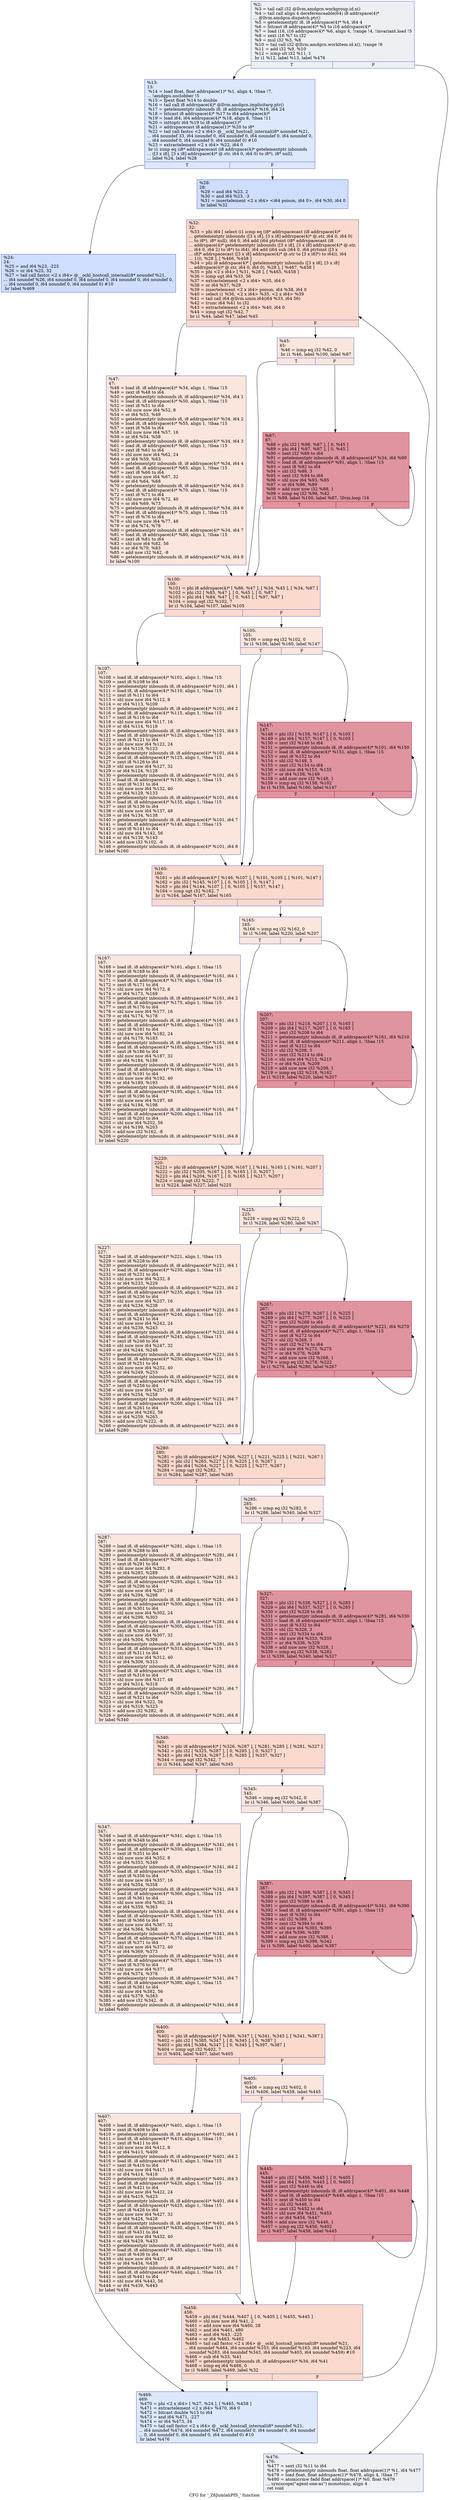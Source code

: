 digraph "CFG for '_Z6JumlahPfS_' function" {
	label="CFG for '_Z6JumlahPfS_' function";

	Node0x576a110 [shape=record,color="#3d50c3ff", style=filled, fillcolor="#d6dce470",label="{%2:\l  %3 = tail call i32 @llvm.amdgcn.workgroup.id.x()\l  %4 = tail call align 4 dereferenceable(64) i8 addrspace(4)*\l... @llvm.amdgcn.dispatch.ptr()\l  %5 = getelementptr i8, i8 addrspace(4)* %4, i64 4\l  %6 = bitcast i8 addrspace(4)* %5 to i16 addrspace(4)*\l  %7 = load i16, i16 addrspace(4)* %6, align 4, !range !4, !invariant.load !5\l  %8 = zext i16 %7 to i32\l  %9 = mul i32 %3, %8\l  %10 = tail call i32 @llvm.amdgcn.workitem.id.x(), !range !6\l  %11 = add i32 %9, %10\l  %12 = icmp slt i32 %11, 1\l  br i1 %12, label %13, label %476\l|{<s0>T|<s1>F}}"];
	Node0x576a110:s0 -> Node0x576c070;
	Node0x576a110:s1 -> Node0x576c100;
	Node0x576c070 [shape=record,color="#3d50c3ff", style=filled, fillcolor="#b2ccfb70",label="{%13:\l13:                                               \l  %14 = load float, float addrspace(1)* %1, align 4, !tbaa !7,\l... !amdgpu.noclobber !5\l  %15 = fpext float %14 to double\l  %16 = tail call i8 addrspace(4)* @llvm.amdgcn.implicitarg.ptr()\l  %17 = getelementptr inbounds i8, i8 addrspace(4)* %16, i64 24\l  %18 = bitcast i8 addrspace(4)* %17 to i64 addrspace(4)*\l  %19 = load i64, i64 addrspace(4)* %18, align 8, !tbaa !11\l  %20 = inttoptr i64 %19 to i8 addrspace(1)*\l  %21 = addrspacecast i8 addrspace(1)* %20 to i8*\l  %22 = tail call fastcc \<2 x i64\> @__ockl_hostcall_internal(i8* noundef %21,\l... i64 noundef 33, i64 noundef 0, i64 noundef 0, i64 noundef 0, i64 noundef 0,\l... i64 noundef 0, i64 noundef 0, i64 noundef 0) #10\l  %23 = extractelement \<2 x i64\> %22, i64 0\l  br i1 icmp eq (i8* addrspacecast (i8 addrspace(4)* getelementptr inbounds\l... ([3 x i8], [3 x i8] addrspace(4)* @.str, i64 0, i64 0) to i8*), i8* null),\l... label %24, label %28\l|{<s0>T|<s1>F}}"];
	Node0x576c070:s0 -> Node0x576d9b0;
	Node0x576c070:s1 -> Node0x576e3a0;
	Node0x576d9b0 [shape=record,color="#3d50c3ff", style=filled, fillcolor="#93b5fe70",label="{%24:\l24:                                               \l  %25 = and i64 %23, -225\l  %26 = or i64 %25, 32\l  %27 = tail call fastcc \<2 x i64\> @__ockl_hostcall_internal(i8* noundef %21,\l... i64 noundef %26, i64 noundef 0, i64 noundef 0, i64 noundef 0, i64 noundef 0,\l... i64 noundef 0, i64 noundef 0, i64 noundef 0) #10\l  br label %469\l}"];
	Node0x576d9b0 -> Node0x576e660;
	Node0x576e3a0 [shape=record,color="#3d50c3ff", style=filled, fillcolor="#93b5fe70",label="{%28:\l28:                                               \l  %29 = and i64 %23, 2\l  %30 = and i64 %23, -3\l  %31 = insertelement \<2 x i64\> \<i64 poison, i64 0\>, i64 %30, i64 0\l  br label %32\l}"];
	Node0x576e3a0 -> Node0x576f200;
	Node0x576f200 [shape=record,color="#3d50c3ff", style=filled, fillcolor="#f7ac8e70",label="{%32:\l32:                                               \l  %33 = phi i64 [ select (i1 icmp eq (i8* addrspacecast (i8 addrspace(4)*\l... getelementptr inbounds ([3 x i8], [3 x i8] addrspace(4)* @.str, i64 0, i64 0)\l... to i8*), i8* null), i64 0, i64 add (i64 ptrtoint (i8* addrspacecast (i8\l... addrspace(4)* getelementptr inbounds ([3 x i8], [3 x i8] addrspace(4)* @.str,\l... i64 0, i64 2) to i8*) to i64), i64 add (i64 sub (i64 0, i64 ptrtoint ([3 x\l... i8]* addrspacecast ([3 x i8] addrspace(4)* @.str to [3 x i8]*) to i64)), i64\l... 1))), %28 ], [ %466, %458 ]\l  %34 = phi i8 addrspace(4)* [ getelementptr inbounds ([3 x i8], [3 x i8]\l... addrspace(4)* @.str, i64 0, i64 0), %28 ], [ %467, %458 ]\l  %35 = phi \<2 x i64\> [ %31, %28 ], [ %465, %458 ]\l  %36 = icmp ugt i64 %33, 56\l  %37 = extractelement \<2 x i64\> %35, i64 0\l  %38 = or i64 %37, %29\l  %39 = insertelement \<2 x i64\> poison, i64 %38, i64 0\l  %40 = select i1 %36, \<2 x i64\> %35, \<2 x i64\> %39\l  %41 = tail call i64 @llvm.umin.i64(i64 %33, i64 56)\l  %42 = trunc i64 %41 to i32\l  %43 = extractelement \<2 x i64\> %40, i64 0\l  %44 = icmp ugt i32 %42, 7\l  br i1 %44, label %47, label %45\l|{<s0>T|<s1>F}}"];
	Node0x576f200:s0 -> Node0x5770240;
	Node0x576f200:s1 -> Node0x57702d0;
	Node0x57702d0 [shape=record,color="#3d50c3ff", style=filled, fillcolor="#f3c7b170",label="{%45:\l45:                                               \l  %46 = icmp eq i32 %42, 0\l  br i1 %46, label %100, label %87\l|{<s0>T|<s1>F}}"];
	Node0x57702d0:s0 -> Node0x57704d0;
	Node0x57702d0:s1 -> Node0x5770520;
	Node0x5770240 [shape=record,color="#3d50c3ff", style=filled, fillcolor="#f3c7b170",label="{%47:\l47:                                               \l  %48 = load i8, i8 addrspace(4)* %34, align 1, !tbaa !15\l  %49 = zext i8 %48 to i64\l  %50 = getelementptr inbounds i8, i8 addrspace(4)* %34, i64 1\l  %51 = load i8, i8 addrspace(4)* %50, align 1, !tbaa !15\l  %52 = zext i8 %51 to i64\l  %53 = shl nuw nsw i64 %52, 8\l  %54 = or i64 %53, %49\l  %55 = getelementptr inbounds i8, i8 addrspace(4)* %34, i64 2\l  %56 = load i8, i8 addrspace(4)* %55, align 1, !tbaa !15\l  %57 = zext i8 %56 to i64\l  %58 = shl nuw nsw i64 %57, 16\l  %59 = or i64 %54, %58\l  %60 = getelementptr inbounds i8, i8 addrspace(4)* %34, i64 3\l  %61 = load i8, i8 addrspace(4)* %60, align 1, !tbaa !15\l  %62 = zext i8 %61 to i64\l  %63 = shl nuw nsw i64 %62, 24\l  %64 = or i64 %59, %63\l  %65 = getelementptr inbounds i8, i8 addrspace(4)* %34, i64 4\l  %66 = load i8, i8 addrspace(4)* %65, align 1, !tbaa !15\l  %67 = zext i8 %66 to i64\l  %68 = shl nuw nsw i64 %67, 32\l  %69 = or i64 %64, %68\l  %70 = getelementptr inbounds i8, i8 addrspace(4)* %34, i64 5\l  %71 = load i8, i8 addrspace(4)* %70, align 1, !tbaa !15\l  %72 = zext i8 %71 to i64\l  %73 = shl nuw nsw i64 %72, 40\l  %74 = or i64 %69, %73\l  %75 = getelementptr inbounds i8, i8 addrspace(4)* %34, i64 6\l  %76 = load i8, i8 addrspace(4)* %75, align 1, !tbaa !15\l  %77 = zext i8 %76 to i64\l  %78 = shl nuw nsw i64 %77, 48\l  %79 = or i64 %74, %78\l  %80 = getelementptr inbounds i8, i8 addrspace(4)* %34, i64 7\l  %81 = load i8, i8 addrspace(4)* %80, align 1, !tbaa !15\l  %82 = zext i8 %81 to i64\l  %83 = shl nuw i64 %82, 56\l  %84 = or i64 %79, %83\l  %85 = add nsw i32 %42, -8\l  %86 = getelementptr inbounds i8, i8 addrspace(4)* %34, i64 8\l  br label %100\l}"];
	Node0x5770240 -> Node0x57704d0;
	Node0x5770520 [shape=record,color="#b70d28ff", style=filled, fillcolor="#b70d2870",label="{%87:\l87:                                               \l  %88 = phi i32 [ %98, %87 ], [ 0, %45 ]\l  %89 = phi i64 [ %97, %87 ], [ 0, %45 ]\l  %90 = zext i32 %88 to i64\l  %91 = getelementptr inbounds i8, i8 addrspace(4)* %34, i64 %90\l  %92 = load i8, i8 addrspace(4)* %91, align 1, !tbaa !15\l  %93 = zext i8 %92 to i64\l  %94 = shl i32 %88, 3\l  %95 = zext i32 %94 to i64\l  %96 = shl nuw i64 %93, %95\l  %97 = or i64 %96, %89\l  %98 = add nuw nsw i32 %88, 1\l  %99 = icmp eq i32 %98, %42\l  br i1 %99, label %100, label %87, !llvm.loop !16\l|{<s0>T|<s1>F}}"];
	Node0x5770520:s0 -> Node0x57704d0;
	Node0x5770520:s1 -> Node0x5770520;
	Node0x57704d0 [shape=record,color="#3d50c3ff", style=filled, fillcolor="#f7ac8e70",label="{%100:\l100:                                              \l  %101 = phi i8 addrspace(4)* [ %86, %47 ], [ %34, %45 ], [ %34, %87 ]\l  %102 = phi i32 [ %85, %47 ], [ 0, %45 ], [ 0, %87 ]\l  %103 = phi i64 [ %84, %47 ], [ 0, %45 ], [ %97, %87 ]\l  %104 = icmp ugt i32 %102, 7\l  br i1 %104, label %107, label %105\l|{<s0>T|<s1>F}}"];
	Node0x57704d0:s0 -> Node0x57731c0;
	Node0x57704d0:s1 -> Node0x5773210;
	Node0x5773210 [shape=record,color="#3d50c3ff", style=filled, fillcolor="#f3c7b170",label="{%105:\l105:                                              \l  %106 = icmp eq i32 %102, 0\l  br i1 %106, label %160, label %147\l|{<s0>T|<s1>F}}"];
	Node0x5773210:s0 -> Node0x57733e0;
	Node0x5773210:s1 -> Node0x5773430;
	Node0x57731c0 [shape=record,color="#3d50c3ff", style=filled, fillcolor="#f3c7b170",label="{%107:\l107:                                              \l  %108 = load i8, i8 addrspace(4)* %101, align 1, !tbaa !15\l  %109 = zext i8 %108 to i64\l  %110 = getelementptr inbounds i8, i8 addrspace(4)* %101, i64 1\l  %111 = load i8, i8 addrspace(4)* %110, align 1, !tbaa !15\l  %112 = zext i8 %111 to i64\l  %113 = shl nuw nsw i64 %112, 8\l  %114 = or i64 %113, %109\l  %115 = getelementptr inbounds i8, i8 addrspace(4)* %101, i64 2\l  %116 = load i8, i8 addrspace(4)* %115, align 1, !tbaa !15\l  %117 = zext i8 %116 to i64\l  %118 = shl nuw nsw i64 %117, 16\l  %119 = or i64 %114, %118\l  %120 = getelementptr inbounds i8, i8 addrspace(4)* %101, i64 3\l  %121 = load i8, i8 addrspace(4)* %120, align 1, !tbaa !15\l  %122 = zext i8 %121 to i64\l  %123 = shl nuw nsw i64 %122, 24\l  %124 = or i64 %119, %123\l  %125 = getelementptr inbounds i8, i8 addrspace(4)* %101, i64 4\l  %126 = load i8, i8 addrspace(4)* %125, align 1, !tbaa !15\l  %127 = zext i8 %126 to i64\l  %128 = shl nuw nsw i64 %127, 32\l  %129 = or i64 %124, %128\l  %130 = getelementptr inbounds i8, i8 addrspace(4)* %101, i64 5\l  %131 = load i8, i8 addrspace(4)* %130, align 1, !tbaa !15\l  %132 = zext i8 %131 to i64\l  %133 = shl nuw nsw i64 %132, 40\l  %134 = or i64 %129, %133\l  %135 = getelementptr inbounds i8, i8 addrspace(4)* %101, i64 6\l  %136 = load i8, i8 addrspace(4)* %135, align 1, !tbaa !15\l  %137 = zext i8 %136 to i64\l  %138 = shl nuw nsw i64 %137, 48\l  %139 = or i64 %134, %138\l  %140 = getelementptr inbounds i8, i8 addrspace(4)* %101, i64 7\l  %141 = load i8, i8 addrspace(4)* %140, align 1, !tbaa !15\l  %142 = zext i8 %141 to i64\l  %143 = shl nuw i64 %142, 56\l  %144 = or i64 %139, %143\l  %145 = add nsw i32 %102, -8\l  %146 = getelementptr inbounds i8, i8 addrspace(4)* %101, i64 8\l  br label %160\l}"];
	Node0x57731c0 -> Node0x57733e0;
	Node0x5773430 [shape=record,color="#b70d28ff", style=filled, fillcolor="#b70d2870",label="{%147:\l147:                                              \l  %148 = phi i32 [ %158, %147 ], [ 0, %105 ]\l  %149 = phi i64 [ %157, %147 ], [ 0, %105 ]\l  %150 = zext i32 %148 to i64\l  %151 = getelementptr inbounds i8, i8 addrspace(4)* %101, i64 %150\l  %152 = load i8, i8 addrspace(4)* %151, align 1, !tbaa !15\l  %153 = zext i8 %152 to i64\l  %154 = shl i32 %148, 3\l  %155 = zext i32 %154 to i64\l  %156 = shl nuw i64 %153, %155\l  %157 = or i64 %156, %149\l  %158 = add nuw nsw i32 %148, 1\l  %159 = icmp eq i32 %158, %102\l  br i1 %159, label %160, label %147\l|{<s0>T|<s1>F}}"];
	Node0x5773430:s0 -> Node0x57733e0;
	Node0x5773430:s1 -> Node0x5773430;
	Node0x57733e0 [shape=record,color="#3d50c3ff", style=filled, fillcolor="#f7ac8e70",label="{%160:\l160:                                              \l  %161 = phi i8 addrspace(4)* [ %146, %107 ], [ %101, %105 ], [ %101, %147 ]\l  %162 = phi i32 [ %145, %107 ], [ 0, %105 ], [ 0, %147 ]\l  %163 = phi i64 [ %144, %107 ], [ 0, %105 ], [ %157, %147 ]\l  %164 = icmp ugt i32 %162, 7\l  br i1 %164, label %167, label %165\l|{<s0>T|<s1>F}}"];
	Node0x57733e0:s0 -> Node0x57758d0;
	Node0x57733e0:s1 -> Node0x5775920;
	Node0x5775920 [shape=record,color="#3d50c3ff", style=filled, fillcolor="#f3c7b170",label="{%165:\l165:                                              \l  %166 = icmp eq i32 %162, 0\l  br i1 %166, label %220, label %207\l|{<s0>T|<s1>F}}"];
	Node0x5775920:s0 -> Node0x5775ab0;
	Node0x5775920:s1 -> Node0x5775b00;
	Node0x57758d0 [shape=record,color="#3d50c3ff", style=filled, fillcolor="#f3c7b170",label="{%167:\l167:                                              \l  %168 = load i8, i8 addrspace(4)* %161, align 1, !tbaa !15\l  %169 = zext i8 %168 to i64\l  %170 = getelementptr inbounds i8, i8 addrspace(4)* %161, i64 1\l  %171 = load i8, i8 addrspace(4)* %170, align 1, !tbaa !15\l  %172 = zext i8 %171 to i64\l  %173 = shl nuw nsw i64 %172, 8\l  %174 = or i64 %173, %169\l  %175 = getelementptr inbounds i8, i8 addrspace(4)* %161, i64 2\l  %176 = load i8, i8 addrspace(4)* %175, align 1, !tbaa !15\l  %177 = zext i8 %176 to i64\l  %178 = shl nuw nsw i64 %177, 16\l  %179 = or i64 %174, %178\l  %180 = getelementptr inbounds i8, i8 addrspace(4)* %161, i64 3\l  %181 = load i8, i8 addrspace(4)* %180, align 1, !tbaa !15\l  %182 = zext i8 %181 to i64\l  %183 = shl nuw nsw i64 %182, 24\l  %184 = or i64 %179, %183\l  %185 = getelementptr inbounds i8, i8 addrspace(4)* %161, i64 4\l  %186 = load i8, i8 addrspace(4)* %185, align 1, !tbaa !15\l  %187 = zext i8 %186 to i64\l  %188 = shl nuw nsw i64 %187, 32\l  %189 = or i64 %184, %188\l  %190 = getelementptr inbounds i8, i8 addrspace(4)* %161, i64 5\l  %191 = load i8, i8 addrspace(4)* %190, align 1, !tbaa !15\l  %192 = zext i8 %191 to i64\l  %193 = shl nuw nsw i64 %192, 40\l  %194 = or i64 %189, %193\l  %195 = getelementptr inbounds i8, i8 addrspace(4)* %161, i64 6\l  %196 = load i8, i8 addrspace(4)* %195, align 1, !tbaa !15\l  %197 = zext i8 %196 to i64\l  %198 = shl nuw nsw i64 %197, 48\l  %199 = or i64 %194, %198\l  %200 = getelementptr inbounds i8, i8 addrspace(4)* %161, i64 7\l  %201 = load i8, i8 addrspace(4)* %200, align 1, !tbaa !15\l  %202 = zext i8 %201 to i64\l  %203 = shl nuw i64 %202, 56\l  %204 = or i64 %199, %203\l  %205 = add nsw i32 %162, -8\l  %206 = getelementptr inbounds i8, i8 addrspace(4)* %161, i64 8\l  br label %220\l}"];
	Node0x57758d0 -> Node0x5775ab0;
	Node0x5775b00 [shape=record,color="#b70d28ff", style=filled, fillcolor="#b70d2870",label="{%207:\l207:                                              \l  %208 = phi i32 [ %218, %207 ], [ 0, %165 ]\l  %209 = phi i64 [ %217, %207 ], [ 0, %165 ]\l  %210 = zext i32 %208 to i64\l  %211 = getelementptr inbounds i8, i8 addrspace(4)* %161, i64 %210\l  %212 = load i8, i8 addrspace(4)* %211, align 1, !tbaa !15\l  %213 = zext i8 %212 to i64\l  %214 = shl i32 %208, 3\l  %215 = zext i32 %214 to i64\l  %216 = shl nuw i64 %213, %215\l  %217 = or i64 %216, %209\l  %218 = add nuw nsw i32 %208, 1\l  %219 = icmp eq i32 %218, %162\l  br i1 %219, label %220, label %207\l|{<s0>T|<s1>F}}"];
	Node0x5775b00:s0 -> Node0x5775ab0;
	Node0x5775b00:s1 -> Node0x5775b00;
	Node0x5775ab0 [shape=record,color="#3d50c3ff", style=filled, fillcolor="#f7ac8e70",label="{%220:\l220:                                              \l  %221 = phi i8 addrspace(4)* [ %206, %167 ], [ %161, %165 ], [ %161, %207 ]\l  %222 = phi i32 [ %205, %167 ], [ 0, %165 ], [ 0, %207 ]\l  %223 = phi i64 [ %204, %167 ], [ 0, %165 ], [ %217, %207 ]\l  %224 = icmp ugt i32 %222, 7\l  br i1 %224, label %227, label %225\l|{<s0>T|<s1>F}}"];
	Node0x5775ab0:s0 -> Node0x5777b50;
	Node0x5775ab0:s1 -> Node0x5777ba0;
	Node0x5777ba0 [shape=record,color="#3d50c3ff", style=filled, fillcolor="#f3c7b170",label="{%225:\l225:                                              \l  %226 = icmp eq i32 %222, 0\l  br i1 %226, label %280, label %267\l|{<s0>T|<s1>F}}"];
	Node0x5777ba0:s0 -> Node0x5777d30;
	Node0x5777ba0:s1 -> Node0x5777d80;
	Node0x5777b50 [shape=record,color="#3d50c3ff", style=filled, fillcolor="#f3c7b170",label="{%227:\l227:                                              \l  %228 = load i8, i8 addrspace(4)* %221, align 1, !tbaa !15\l  %229 = zext i8 %228 to i64\l  %230 = getelementptr inbounds i8, i8 addrspace(4)* %221, i64 1\l  %231 = load i8, i8 addrspace(4)* %230, align 1, !tbaa !15\l  %232 = zext i8 %231 to i64\l  %233 = shl nuw nsw i64 %232, 8\l  %234 = or i64 %233, %229\l  %235 = getelementptr inbounds i8, i8 addrspace(4)* %221, i64 2\l  %236 = load i8, i8 addrspace(4)* %235, align 1, !tbaa !15\l  %237 = zext i8 %236 to i64\l  %238 = shl nuw nsw i64 %237, 16\l  %239 = or i64 %234, %238\l  %240 = getelementptr inbounds i8, i8 addrspace(4)* %221, i64 3\l  %241 = load i8, i8 addrspace(4)* %240, align 1, !tbaa !15\l  %242 = zext i8 %241 to i64\l  %243 = shl nuw nsw i64 %242, 24\l  %244 = or i64 %239, %243\l  %245 = getelementptr inbounds i8, i8 addrspace(4)* %221, i64 4\l  %246 = load i8, i8 addrspace(4)* %245, align 1, !tbaa !15\l  %247 = zext i8 %246 to i64\l  %248 = shl nuw nsw i64 %247, 32\l  %249 = or i64 %244, %248\l  %250 = getelementptr inbounds i8, i8 addrspace(4)* %221, i64 5\l  %251 = load i8, i8 addrspace(4)* %250, align 1, !tbaa !15\l  %252 = zext i8 %251 to i64\l  %253 = shl nuw nsw i64 %252, 40\l  %254 = or i64 %249, %253\l  %255 = getelementptr inbounds i8, i8 addrspace(4)* %221, i64 6\l  %256 = load i8, i8 addrspace(4)* %255, align 1, !tbaa !15\l  %257 = zext i8 %256 to i64\l  %258 = shl nuw nsw i64 %257, 48\l  %259 = or i64 %254, %258\l  %260 = getelementptr inbounds i8, i8 addrspace(4)* %221, i64 7\l  %261 = load i8, i8 addrspace(4)* %260, align 1, !tbaa !15\l  %262 = zext i8 %261 to i64\l  %263 = shl nuw i64 %262, 56\l  %264 = or i64 %259, %263\l  %265 = add nsw i32 %222, -8\l  %266 = getelementptr inbounds i8, i8 addrspace(4)* %221, i64 8\l  br label %280\l}"];
	Node0x5777b50 -> Node0x5777d30;
	Node0x5777d80 [shape=record,color="#b70d28ff", style=filled, fillcolor="#b70d2870",label="{%267:\l267:                                              \l  %268 = phi i32 [ %278, %267 ], [ 0, %225 ]\l  %269 = phi i64 [ %277, %267 ], [ 0, %225 ]\l  %270 = zext i32 %268 to i64\l  %271 = getelementptr inbounds i8, i8 addrspace(4)* %221, i64 %270\l  %272 = load i8, i8 addrspace(4)* %271, align 1, !tbaa !15\l  %273 = zext i8 %272 to i64\l  %274 = shl i32 %268, 3\l  %275 = zext i32 %274 to i64\l  %276 = shl nuw i64 %273, %275\l  %277 = or i64 %276, %269\l  %278 = add nuw nsw i32 %268, 1\l  %279 = icmp eq i32 %278, %222\l  br i1 %279, label %280, label %267\l|{<s0>T|<s1>F}}"];
	Node0x5777d80:s0 -> Node0x5777d30;
	Node0x5777d80:s1 -> Node0x5777d80;
	Node0x5777d30 [shape=record,color="#3d50c3ff", style=filled, fillcolor="#f7ac8e70",label="{%280:\l280:                                              \l  %281 = phi i8 addrspace(4)* [ %266, %227 ], [ %221, %225 ], [ %221, %267 ]\l  %282 = phi i32 [ %265, %227 ], [ 0, %225 ], [ 0, %267 ]\l  %283 = phi i64 [ %264, %227 ], [ 0, %225 ], [ %277, %267 ]\l  %284 = icmp ugt i32 %282, 7\l  br i1 %284, label %287, label %285\l|{<s0>T|<s1>F}}"];
	Node0x5777d30:s0 -> Node0x577a5a0;
	Node0x5777d30:s1 -> Node0x577a5f0;
	Node0x577a5f0 [shape=record,color="#3d50c3ff", style=filled, fillcolor="#f3c7b170",label="{%285:\l285:                                              \l  %286 = icmp eq i32 %282, 0\l  br i1 %286, label %340, label %327\l|{<s0>T|<s1>F}}"];
	Node0x577a5f0:s0 -> Node0x577a780;
	Node0x577a5f0:s1 -> Node0x577a7d0;
	Node0x577a5a0 [shape=record,color="#3d50c3ff", style=filled, fillcolor="#f3c7b170",label="{%287:\l287:                                              \l  %288 = load i8, i8 addrspace(4)* %281, align 1, !tbaa !15\l  %289 = zext i8 %288 to i64\l  %290 = getelementptr inbounds i8, i8 addrspace(4)* %281, i64 1\l  %291 = load i8, i8 addrspace(4)* %290, align 1, !tbaa !15\l  %292 = zext i8 %291 to i64\l  %293 = shl nuw nsw i64 %292, 8\l  %294 = or i64 %293, %289\l  %295 = getelementptr inbounds i8, i8 addrspace(4)* %281, i64 2\l  %296 = load i8, i8 addrspace(4)* %295, align 1, !tbaa !15\l  %297 = zext i8 %296 to i64\l  %298 = shl nuw nsw i64 %297, 16\l  %299 = or i64 %294, %298\l  %300 = getelementptr inbounds i8, i8 addrspace(4)* %281, i64 3\l  %301 = load i8, i8 addrspace(4)* %300, align 1, !tbaa !15\l  %302 = zext i8 %301 to i64\l  %303 = shl nuw nsw i64 %302, 24\l  %304 = or i64 %299, %303\l  %305 = getelementptr inbounds i8, i8 addrspace(4)* %281, i64 4\l  %306 = load i8, i8 addrspace(4)* %305, align 1, !tbaa !15\l  %307 = zext i8 %306 to i64\l  %308 = shl nuw nsw i64 %307, 32\l  %309 = or i64 %304, %308\l  %310 = getelementptr inbounds i8, i8 addrspace(4)* %281, i64 5\l  %311 = load i8, i8 addrspace(4)* %310, align 1, !tbaa !15\l  %312 = zext i8 %311 to i64\l  %313 = shl nuw nsw i64 %312, 40\l  %314 = or i64 %309, %313\l  %315 = getelementptr inbounds i8, i8 addrspace(4)* %281, i64 6\l  %316 = load i8, i8 addrspace(4)* %315, align 1, !tbaa !15\l  %317 = zext i8 %316 to i64\l  %318 = shl nuw nsw i64 %317, 48\l  %319 = or i64 %314, %318\l  %320 = getelementptr inbounds i8, i8 addrspace(4)* %281, i64 7\l  %321 = load i8, i8 addrspace(4)* %320, align 1, !tbaa !15\l  %322 = zext i8 %321 to i64\l  %323 = shl nuw i64 %322, 56\l  %324 = or i64 %319, %323\l  %325 = add nsw i32 %282, -8\l  %326 = getelementptr inbounds i8, i8 addrspace(4)* %281, i64 8\l  br label %340\l}"];
	Node0x577a5a0 -> Node0x577a780;
	Node0x577a7d0 [shape=record,color="#b70d28ff", style=filled, fillcolor="#b70d2870",label="{%327:\l327:                                              \l  %328 = phi i32 [ %338, %327 ], [ 0, %285 ]\l  %329 = phi i64 [ %337, %327 ], [ 0, %285 ]\l  %330 = zext i32 %328 to i64\l  %331 = getelementptr inbounds i8, i8 addrspace(4)* %281, i64 %330\l  %332 = load i8, i8 addrspace(4)* %331, align 1, !tbaa !15\l  %333 = zext i8 %332 to i64\l  %334 = shl i32 %328, 3\l  %335 = zext i32 %334 to i64\l  %336 = shl nuw i64 %333, %335\l  %337 = or i64 %336, %329\l  %338 = add nuw nsw i32 %328, 1\l  %339 = icmp eq i32 %338, %282\l  br i1 %339, label %340, label %327\l|{<s0>T|<s1>F}}"];
	Node0x577a7d0:s0 -> Node0x577a780;
	Node0x577a7d0:s1 -> Node0x577a7d0;
	Node0x577a780 [shape=record,color="#3d50c3ff", style=filled, fillcolor="#f7ac8e70",label="{%340:\l340:                                              \l  %341 = phi i8 addrspace(4)* [ %326, %287 ], [ %281, %285 ], [ %281, %327 ]\l  %342 = phi i32 [ %325, %287 ], [ 0, %285 ], [ 0, %327 ]\l  %343 = phi i64 [ %324, %287 ], [ 0, %285 ], [ %337, %327 ]\l  %344 = icmp ugt i32 %342, 7\l  br i1 %344, label %347, label %345\l|{<s0>T|<s1>F}}"];
	Node0x577a780:s0 -> Node0x577d200;
	Node0x577a780:s1 -> Node0x577d250;
	Node0x577d250 [shape=record,color="#3d50c3ff", style=filled, fillcolor="#f3c7b170",label="{%345:\l345:                                              \l  %346 = icmp eq i32 %342, 0\l  br i1 %346, label %400, label %387\l|{<s0>T|<s1>F}}"];
	Node0x577d250:s0 -> Node0x577d3e0;
	Node0x577d250:s1 -> Node0x577d430;
	Node0x577d200 [shape=record,color="#3d50c3ff", style=filled, fillcolor="#f3c7b170",label="{%347:\l347:                                              \l  %348 = load i8, i8 addrspace(4)* %341, align 1, !tbaa !15\l  %349 = zext i8 %348 to i64\l  %350 = getelementptr inbounds i8, i8 addrspace(4)* %341, i64 1\l  %351 = load i8, i8 addrspace(4)* %350, align 1, !tbaa !15\l  %352 = zext i8 %351 to i64\l  %353 = shl nuw nsw i64 %352, 8\l  %354 = or i64 %353, %349\l  %355 = getelementptr inbounds i8, i8 addrspace(4)* %341, i64 2\l  %356 = load i8, i8 addrspace(4)* %355, align 1, !tbaa !15\l  %357 = zext i8 %356 to i64\l  %358 = shl nuw nsw i64 %357, 16\l  %359 = or i64 %354, %358\l  %360 = getelementptr inbounds i8, i8 addrspace(4)* %341, i64 3\l  %361 = load i8, i8 addrspace(4)* %360, align 1, !tbaa !15\l  %362 = zext i8 %361 to i64\l  %363 = shl nuw nsw i64 %362, 24\l  %364 = or i64 %359, %363\l  %365 = getelementptr inbounds i8, i8 addrspace(4)* %341, i64 4\l  %366 = load i8, i8 addrspace(4)* %365, align 1, !tbaa !15\l  %367 = zext i8 %366 to i64\l  %368 = shl nuw nsw i64 %367, 32\l  %369 = or i64 %364, %368\l  %370 = getelementptr inbounds i8, i8 addrspace(4)* %341, i64 5\l  %371 = load i8, i8 addrspace(4)* %370, align 1, !tbaa !15\l  %372 = zext i8 %371 to i64\l  %373 = shl nuw nsw i64 %372, 40\l  %374 = or i64 %369, %373\l  %375 = getelementptr inbounds i8, i8 addrspace(4)* %341, i64 6\l  %376 = load i8, i8 addrspace(4)* %375, align 1, !tbaa !15\l  %377 = zext i8 %376 to i64\l  %378 = shl nuw nsw i64 %377, 48\l  %379 = or i64 %374, %378\l  %380 = getelementptr inbounds i8, i8 addrspace(4)* %341, i64 7\l  %381 = load i8, i8 addrspace(4)* %380, align 1, !tbaa !15\l  %382 = zext i8 %381 to i64\l  %383 = shl nuw i64 %382, 56\l  %384 = or i64 %379, %383\l  %385 = add nsw i32 %342, -8\l  %386 = getelementptr inbounds i8, i8 addrspace(4)* %341, i64 8\l  br label %400\l}"];
	Node0x577d200 -> Node0x577d3e0;
	Node0x577d430 [shape=record,color="#b70d28ff", style=filled, fillcolor="#b70d2870",label="{%387:\l387:                                              \l  %388 = phi i32 [ %398, %387 ], [ 0, %345 ]\l  %389 = phi i64 [ %397, %387 ], [ 0, %345 ]\l  %390 = zext i32 %388 to i64\l  %391 = getelementptr inbounds i8, i8 addrspace(4)* %341, i64 %390\l  %392 = load i8, i8 addrspace(4)* %391, align 1, !tbaa !15\l  %393 = zext i8 %392 to i64\l  %394 = shl i32 %388, 3\l  %395 = zext i32 %394 to i64\l  %396 = shl nuw i64 %393, %395\l  %397 = or i64 %396, %389\l  %398 = add nuw nsw i32 %388, 1\l  %399 = icmp eq i32 %398, %342\l  br i1 %399, label %400, label %387\l|{<s0>T|<s1>F}}"];
	Node0x577d430:s0 -> Node0x577d3e0;
	Node0x577d430:s1 -> Node0x577d430;
	Node0x577d3e0 [shape=record,color="#3d50c3ff", style=filled, fillcolor="#f7ac8e70",label="{%400:\l400:                                              \l  %401 = phi i8 addrspace(4)* [ %386, %347 ], [ %341, %345 ], [ %341, %387 ]\l  %402 = phi i32 [ %385, %347 ], [ 0, %345 ], [ 0, %387 ]\l  %403 = phi i64 [ %384, %347 ], [ 0, %345 ], [ %397, %387 ]\l  %404 = icmp ugt i32 %402, 7\l  br i1 %404, label %407, label %405\l|{<s0>T|<s1>F}}"];
	Node0x577d3e0:s0 -> Node0x577fa60;
	Node0x577d3e0:s1 -> Node0x577fab0;
	Node0x577fab0 [shape=record,color="#3d50c3ff", style=filled, fillcolor="#f3c7b170",label="{%405:\l405:                                              \l  %406 = icmp eq i32 %402, 0\l  br i1 %406, label %458, label %445\l|{<s0>T|<s1>F}}"];
	Node0x577fab0:s0 -> Node0x576f770;
	Node0x577fab0:s1 -> Node0x577fc40;
	Node0x577fa60 [shape=record,color="#3d50c3ff", style=filled, fillcolor="#f3c7b170",label="{%407:\l407:                                              \l  %408 = load i8, i8 addrspace(4)* %401, align 1, !tbaa !15\l  %409 = zext i8 %408 to i64\l  %410 = getelementptr inbounds i8, i8 addrspace(4)* %401, i64 1\l  %411 = load i8, i8 addrspace(4)* %410, align 1, !tbaa !15\l  %412 = zext i8 %411 to i64\l  %413 = shl nuw nsw i64 %412, 8\l  %414 = or i64 %413, %409\l  %415 = getelementptr inbounds i8, i8 addrspace(4)* %401, i64 2\l  %416 = load i8, i8 addrspace(4)* %415, align 1, !tbaa !15\l  %417 = zext i8 %416 to i64\l  %418 = shl nuw nsw i64 %417, 16\l  %419 = or i64 %414, %418\l  %420 = getelementptr inbounds i8, i8 addrspace(4)* %401, i64 3\l  %421 = load i8, i8 addrspace(4)* %420, align 1, !tbaa !15\l  %422 = zext i8 %421 to i64\l  %423 = shl nuw nsw i64 %422, 24\l  %424 = or i64 %419, %423\l  %425 = getelementptr inbounds i8, i8 addrspace(4)* %401, i64 4\l  %426 = load i8, i8 addrspace(4)* %425, align 1, !tbaa !15\l  %427 = zext i8 %426 to i64\l  %428 = shl nuw nsw i64 %427, 32\l  %429 = or i64 %424, %428\l  %430 = getelementptr inbounds i8, i8 addrspace(4)* %401, i64 5\l  %431 = load i8, i8 addrspace(4)* %430, align 1, !tbaa !15\l  %432 = zext i8 %431 to i64\l  %433 = shl nuw nsw i64 %432, 40\l  %434 = or i64 %429, %433\l  %435 = getelementptr inbounds i8, i8 addrspace(4)* %401, i64 6\l  %436 = load i8, i8 addrspace(4)* %435, align 1, !tbaa !15\l  %437 = zext i8 %436 to i64\l  %438 = shl nuw nsw i64 %437, 48\l  %439 = or i64 %434, %438\l  %440 = getelementptr inbounds i8, i8 addrspace(4)* %401, i64 7\l  %441 = load i8, i8 addrspace(4)* %440, align 1, !tbaa !15\l  %442 = zext i8 %441 to i64\l  %443 = shl nuw i64 %442, 56\l  %444 = or i64 %439, %443\l  br label %458\l}"];
	Node0x577fa60 -> Node0x576f770;
	Node0x577fc40 [shape=record,color="#b70d28ff", style=filled, fillcolor="#b70d2870",label="{%445:\l445:                                              \l  %446 = phi i32 [ %456, %445 ], [ 0, %405 ]\l  %447 = phi i64 [ %455, %445 ], [ 0, %405 ]\l  %448 = zext i32 %446 to i64\l  %449 = getelementptr inbounds i8, i8 addrspace(4)* %401, i64 %448\l  %450 = load i8, i8 addrspace(4)* %449, align 1, !tbaa !15\l  %451 = zext i8 %450 to i64\l  %452 = shl i32 %446, 3\l  %453 = zext i32 %452 to i64\l  %454 = shl nuw i64 %451, %453\l  %455 = or i64 %454, %447\l  %456 = add nuw nsw i32 %446, 1\l  %457 = icmp eq i32 %456, %402\l  br i1 %457, label %458, label %445\l|{<s0>T|<s1>F}}"];
	Node0x577fc40:s0 -> Node0x576f770;
	Node0x577fc40:s1 -> Node0x577fc40;
	Node0x576f770 [shape=record,color="#3d50c3ff", style=filled, fillcolor="#f7ac8e70",label="{%458:\l458:                                              \l  %459 = phi i64 [ %444, %407 ], [ 0, %405 ], [ %455, %445 ]\l  %460 = shl nuw nsw i64 %41, 2\l  %461 = add nuw nsw i64 %460, 28\l  %462 = and i64 %461, 480\l  %463 = and i64 %43, -225\l  %464 = or i64 %463, %462\l  %465 = tail call fastcc \<2 x i64\> @__ockl_hostcall_internal(i8* noundef %21,\l... i64 noundef %464, i64 noundef %103, i64 noundef %163, i64 noundef %223, i64\l... noundef %283, i64 noundef %343, i64 noundef %403, i64 noundef %459) #10\l  %466 = sub i64 %33, %41\l  %467 = getelementptr inbounds i8, i8 addrspace(4)* %34, i64 %41\l  %468 = icmp eq i64 %466, 0\l  br i1 %468, label %469, label %32\l|{<s0>T|<s1>F}}"];
	Node0x576f770:s0 -> Node0x576e660;
	Node0x576f770:s1 -> Node0x576f200;
	Node0x576e660 [shape=record,color="#3d50c3ff", style=filled, fillcolor="#b2ccfb70",label="{%469:\l469:                                              \l  %470 = phi \<2 x i64\> [ %27, %24 ], [ %465, %458 ]\l  %471 = extractelement \<2 x i64\> %470, i64 0\l  %472 = bitcast double %15 to i64\l  %473 = and i64 %471, -227\l  %474 = or i64 %473, 34\l  %475 = tail call fastcc \<2 x i64\> @__ockl_hostcall_internal(i8* noundef %21,\l... i64 noundef %474, i64 noundef %472, i64 noundef 0, i64 noundef 0, i64 noundef\l... 0, i64 noundef 0, i64 noundef 0, i64 noundef 0) #10\l  br label %476\l}"];
	Node0x576e660 -> Node0x576c100;
	Node0x576c100 [shape=record,color="#3d50c3ff", style=filled, fillcolor="#d6dce470",label="{%476:\l476:                                              \l  %477 = sext i32 %11 to i64\l  %478 = getelementptr inbounds float, float addrspace(1)* %1, i64 %477\l  %479 = load float, float addrspace(1)* %478, align 4, !tbaa !7\l  %480 = atomicrmw fadd float addrspace(1)* %0, float %479\l... syncscope(\"agent-one-as\") monotonic, align 4\l  ret void\l}"];
}
